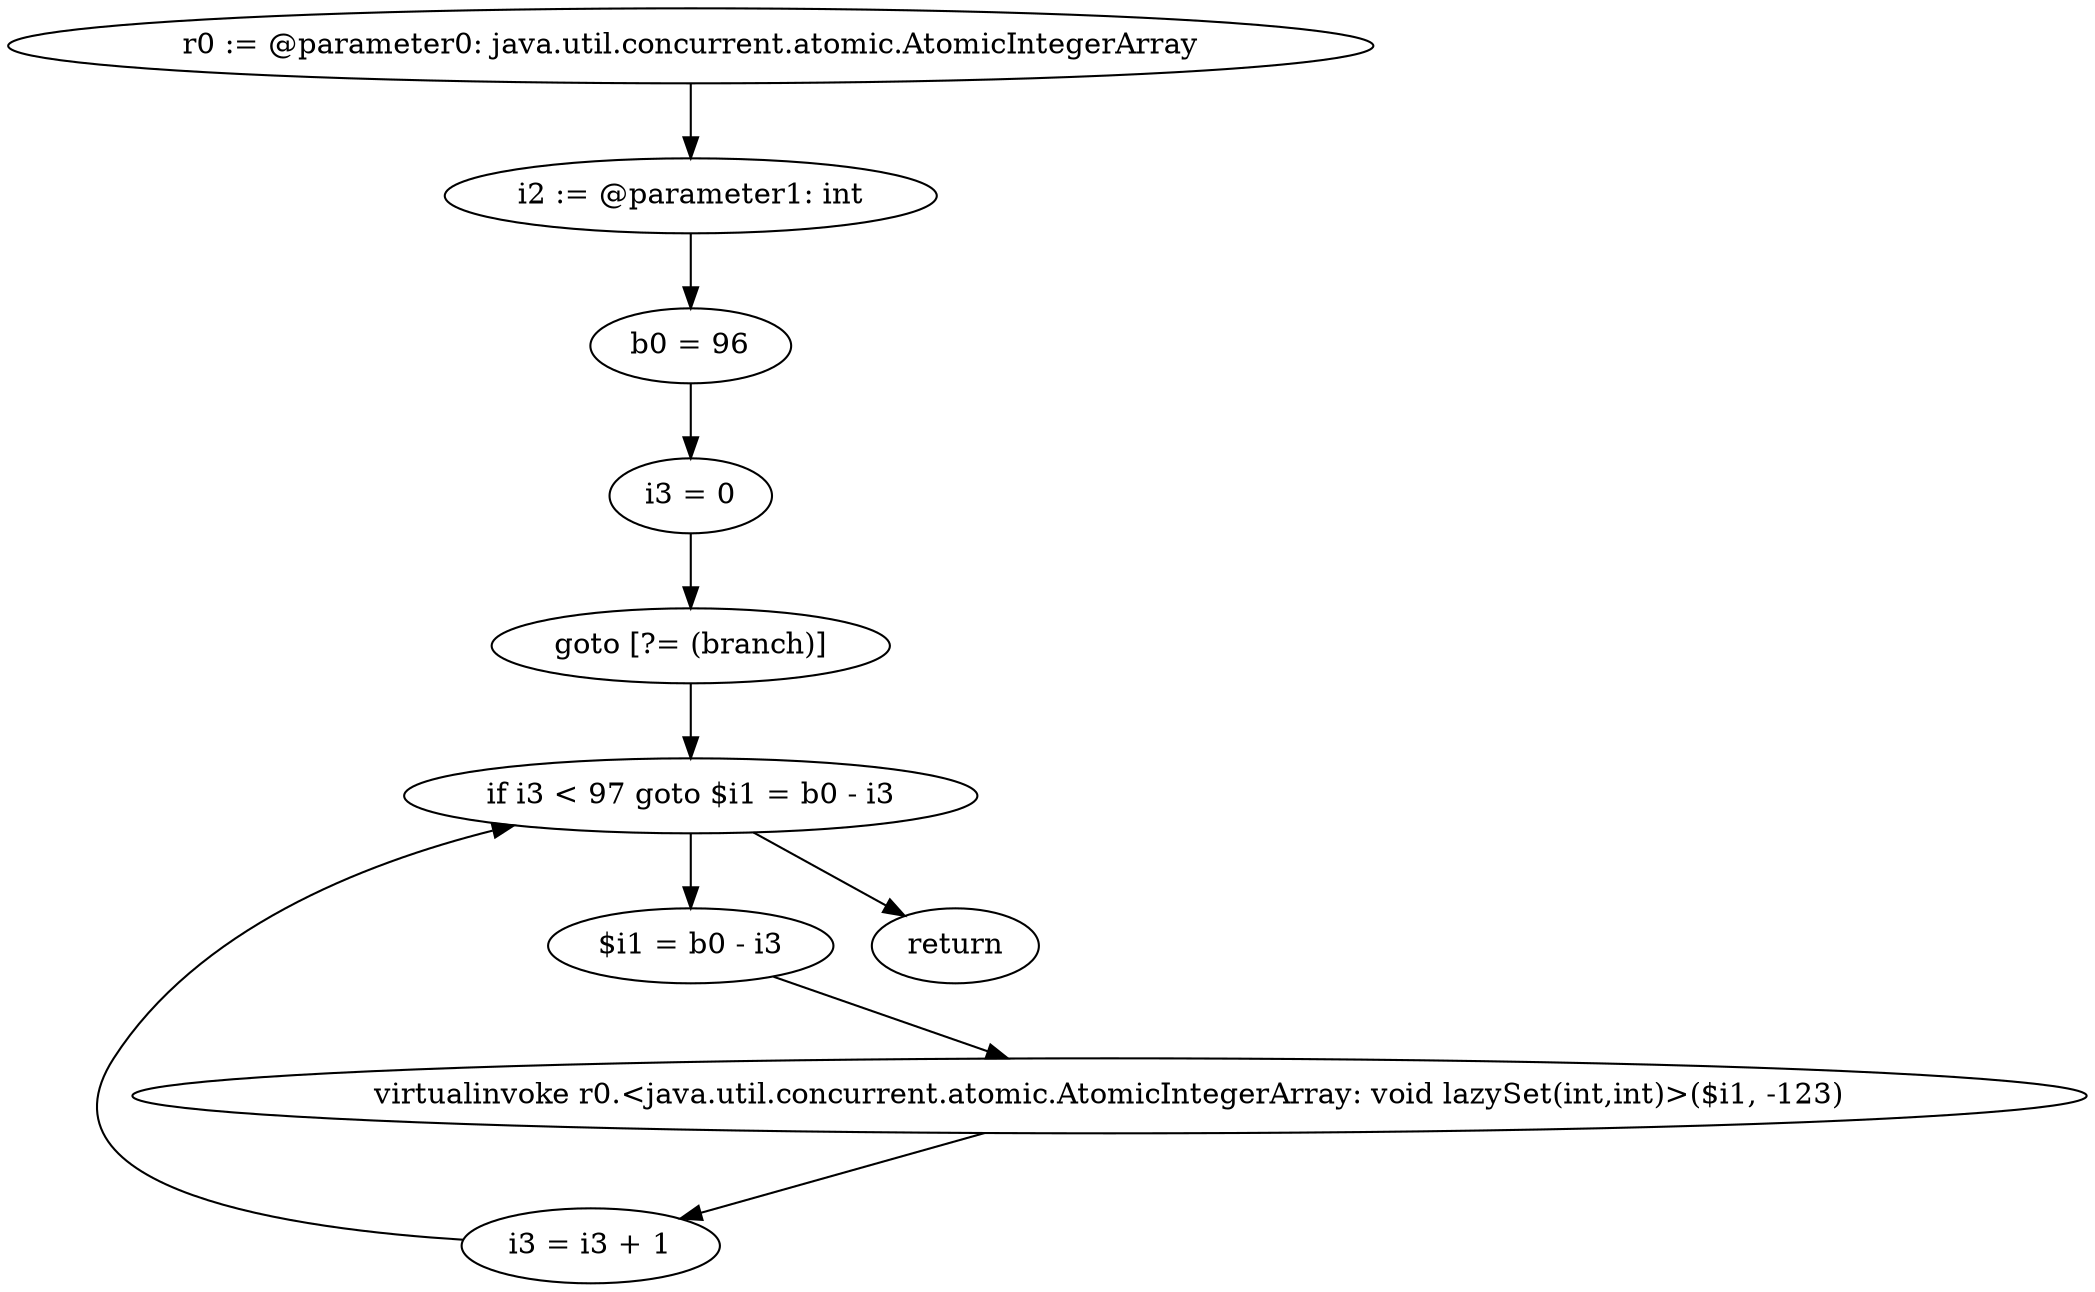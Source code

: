 digraph "unitGraph" {
    "r0 := @parameter0: java.util.concurrent.atomic.AtomicIntegerArray"
    "i2 := @parameter1: int"
    "b0 = 96"
    "i3 = 0"
    "goto [?= (branch)]"
    "$i1 = b0 - i3"
    "virtualinvoke r0.<java.util.concurrent.atomic.AtomicIntegerArray: void lazySet(int,int)>($i1, -123)"
    "i3 = i3 + 1"
    "if i3 < 97 goto $i1 = b0 - i3"
    "return"
    "r0 := @parameter0: java.util.concurrent.atomic.AtomicIntegerArray"->"i2 := @parameter1: int";
    "i2 := @parameter1: int"->"b0 = 96";
    "b0 = 96"->"i3 = 0";
    "i3 = 0"->"goto [?= (branch)]";
    "goto [?= (branch)]"->"if i3 < 97 goto $i1 = b0 - i3";
    "$i1 = b0 - i3"->"virtualinvoke r0.<java.util.concurrent.atomic.AtomicIntegerArray: void lazySet(int,int)>($i1, -123)";
    "virtualinvoke r0.<java.util.concurrent.atomic.AtomicIntegerArray: void lazySet(int,int)>($i1, -123)"->"i3 = i3 + 1";
    "i3 = i3 + 1"->"if i3 < 97 goto $i1 = b0 - i3";
    "if i3 < 97 goto $i1 = b0 - i3"->"return";
    "if i3 < 97 goto $i1 = b0 - i3"->"$i1 = b0 - i3";
}
